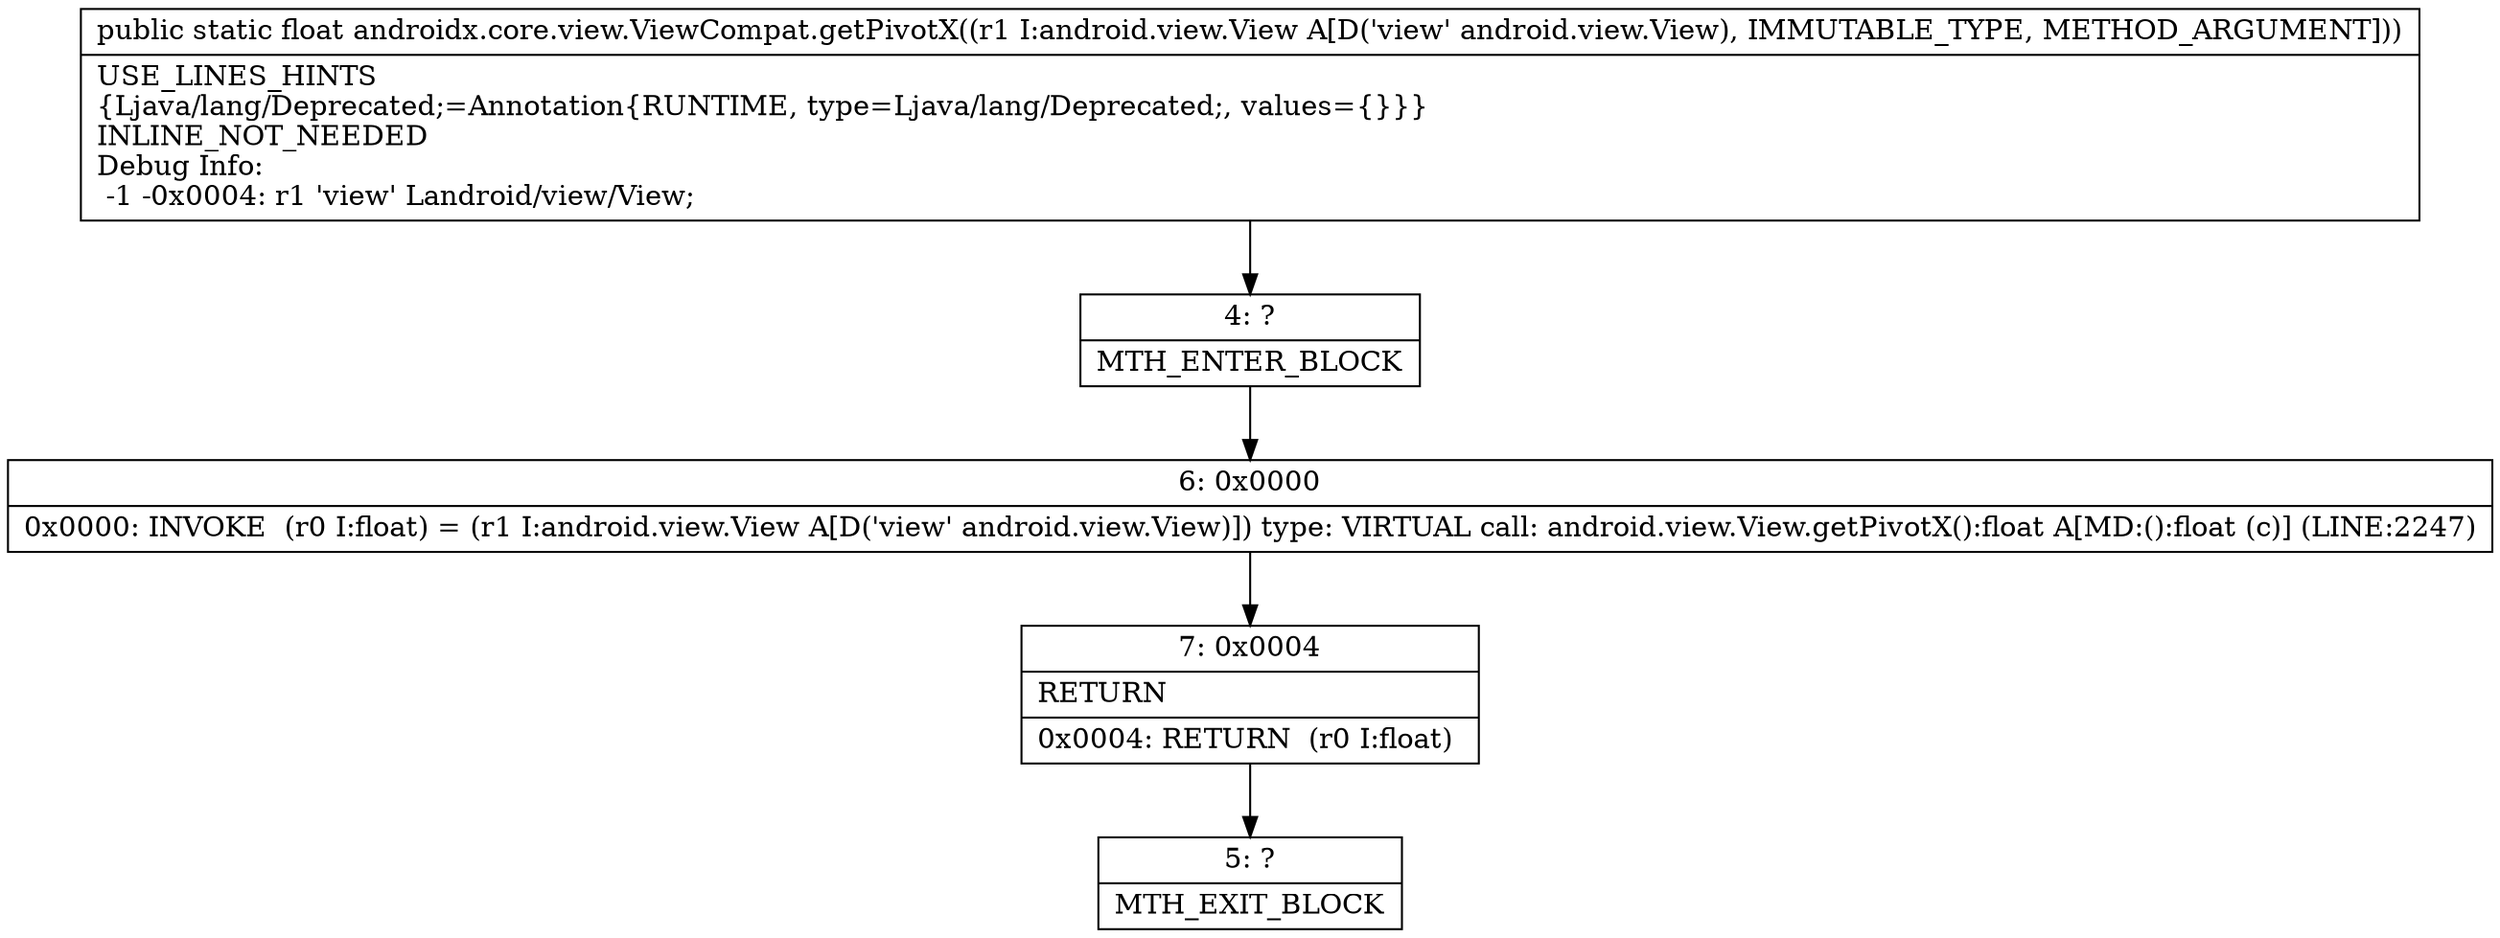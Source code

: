 digraph "CFG forandroidx.core.view.ViewCompat.getPivotX(Landroid\/view\/View;)F" {
Node_4 [shape=record,label="{4\:\ ?|MTH_ENTER_BLOCK\l}"];
Node_6 [shape=record,label="{6\:\ 0x0000|0x0000: INVOKE  (r0 I:float) = (r1 I:android.view.View A[D('view' android.view.View)]) type: VIRTUAL call: android.view.View.getPivotX():float A[MD:():float (c)] (LINE:2247)\l}"];
Node_7 [shape=record,label="{7\:\ 0x0004|RETURN\l|0x0004: RETURN  (r0 I:float) \l}"];
Node_5 [shape=record,label="{5\:\ ?|MTH_EXIT_BLOCK\l}"];
MethodNode[shape=record,label="{public static float androidx.core.view.ViewCompat.getPivotX((r1 I:android.view.View A[D('view' android.view.View), IMMUTABLE_TYPE, METHOD_ARGUMENT]))  | USE_LINES_HINTS\l\{Ljava\/lang\/Deprecated;=Annotation\{RUNTIME, type=Ljava\/lang\/Deprecated;, values=\{\}\}\}\lINLINE_NOT_NEEDED\lDebug Info:\l  \-1 \-0x0004: r1 'view' Landroid\/view\/View;\l}"];
MethodNode -> Node_4;Node_4 -> Node_6;
Node_6 -> Node_7;
Node_7 -> Node_5;
}

